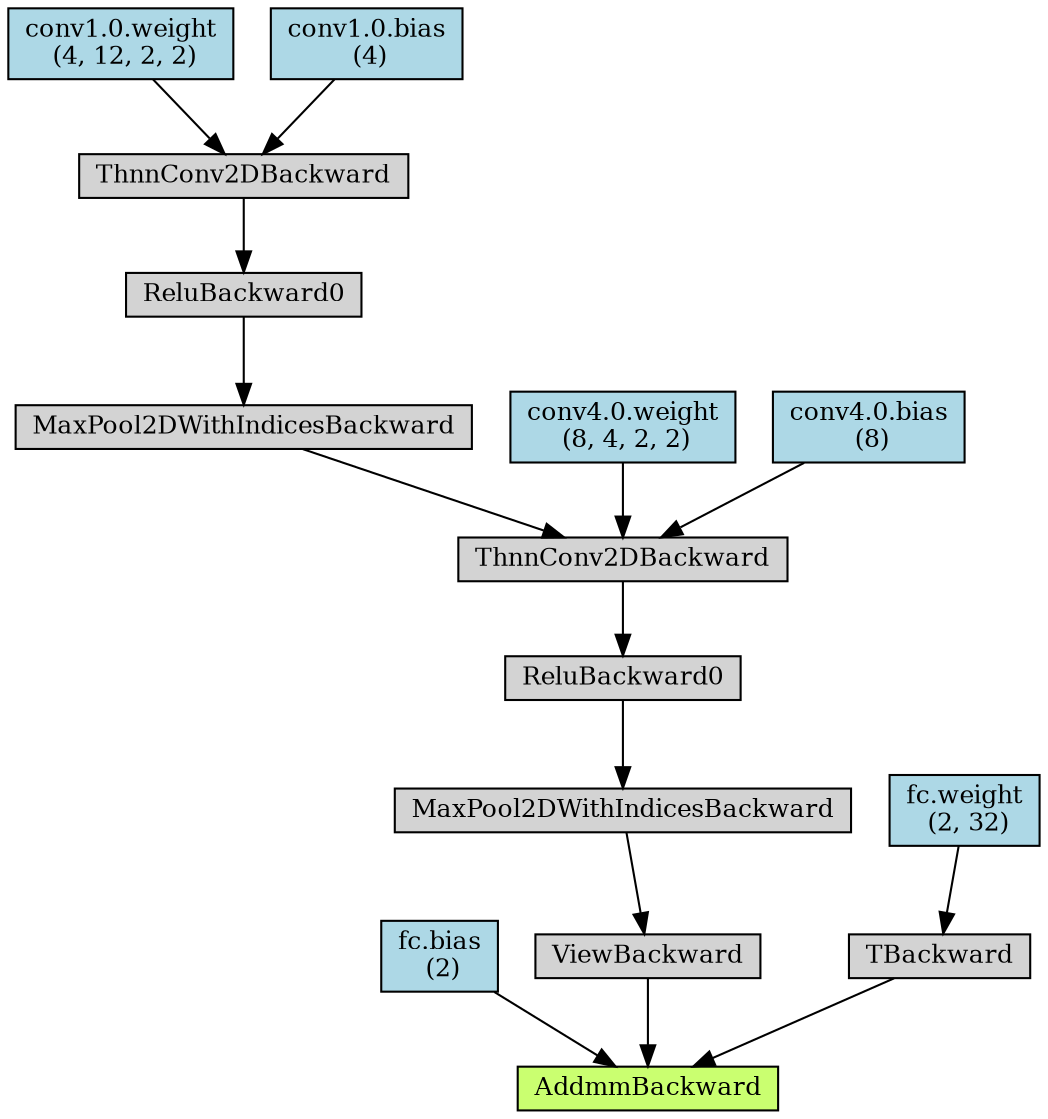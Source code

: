 digraph {
	graph [size="12,12"]
	node [align=left fontsize=12 height=0.2 ranksep=0.1 shape=box style=filled]
	2809917335984 [label=AddmmBackward fillcolor=darkolivegreen1]
	2809917336040 -> 2809917335984
	2809917336040 [label="fc.bias
 (2)" fillcolor=lightblue]
	2809917336096 -> 2809917335984
	2809917336096 [label=ViewBackward]
	2809917336264 -> 2809917336096
	2809917336264 [label=MaxPool2DWithIndicesBackward]
	2809917336376 -> 2809917336264
	2809917336376 [label=ReluBackward0]
	2809917336488 -> 2809917336376
	2809917336488 [label=ThnnConv2DBackward]
	2809917336600 -> 2809917336488
	2809917336600 [label=MaxPool2DWithIndicesBackward]
	2809917336824 -> 2809917336600
	2809917336824 [label=ReluBackward0]
	2809917336936 -> 2809917336824
	2809917336936 [label=ThnnConv2DBackward]
	2809917337048 -> 2809917336936
	2809917337048 [label="conv1.0.weight
 (4, 12, 2, 2)" fillcolor=lightblue]
	2809917337104 -> 2809917336936
	2809917337104 [label="conv1.0.bias
 (4)" fillcolor=lightblue]
	2809917336656 -> 2809917336488
	2809917336656 [label="conv4.0.weight
 (8, 4, 2, 2)" fillcolor=lightblue]
	2809917336712 -> 2809917336488
	2809917336712 [label="conv4.0.bias
 (8)" fillcolor=lightblue]
	2809917336152 -> 2809917335984
	2809917336152 [label=TBackward]
	2809917336320 -> 2809917336152
	2809917336320 [label="fc.weight
 (2, 32)" fillcolor=lightblue]
}
